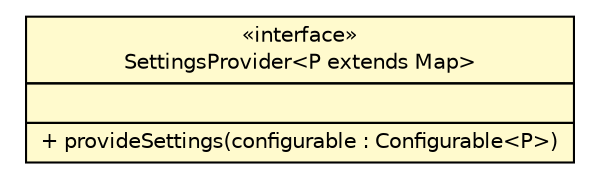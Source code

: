 #!/usr/local/bin/dot
#
# Class diagram 
# Generated by UMLGraph version R5_6 (http://www.umlgraph.org/)
#

digraph G {
	edge [fontname="Helvetica",fontsize=10,labelfontname="Helvetica",labelfontsize=10];
	node [fontname="Helvetica",fontsize=10,shape=plaintext];
	nodesep=0.25;
	ranksep=0.5;
	// com.vectorprint.configuration.SettingsProvider<P extends java.util.Map>
	c6394 [label=<<table title="com.vectorprint.configuration.SettingsProvider" border="0" cellborder="1" cellspacing="0" cellpadding="2" port="p" bgcolor="lemonChiffon" href="./SettingsProvider.html">
		<tr><td><table border="0" cellspacing="0" cellpadding="1">
<tr><td align="center" balign="center"> &#171;interface&#187; </td></tr>
<tr><td align="center" balign="center"> SettingsProvider&lt;P extends Map&gt; </td></tr>
		</table></td></tr>
		<tr><td><table border="0" cellspacing="0" cellpadding="1">
<tr><td align="left" balign="left">  </td></tr>
		</table></td></tr>
		<tr><td><table border="0" cellspacing="0" cellpadding="1">
<tr><td align="left" balign="left"> + provideSettings(configurable : Configurable&lt;P&gt;) </td></tr>
		</table></td></tr>
		</table>>, URL="./SettingsProvider.html", fontname="Helvetica", fontcolor="black", fontsize=10.0];
}

